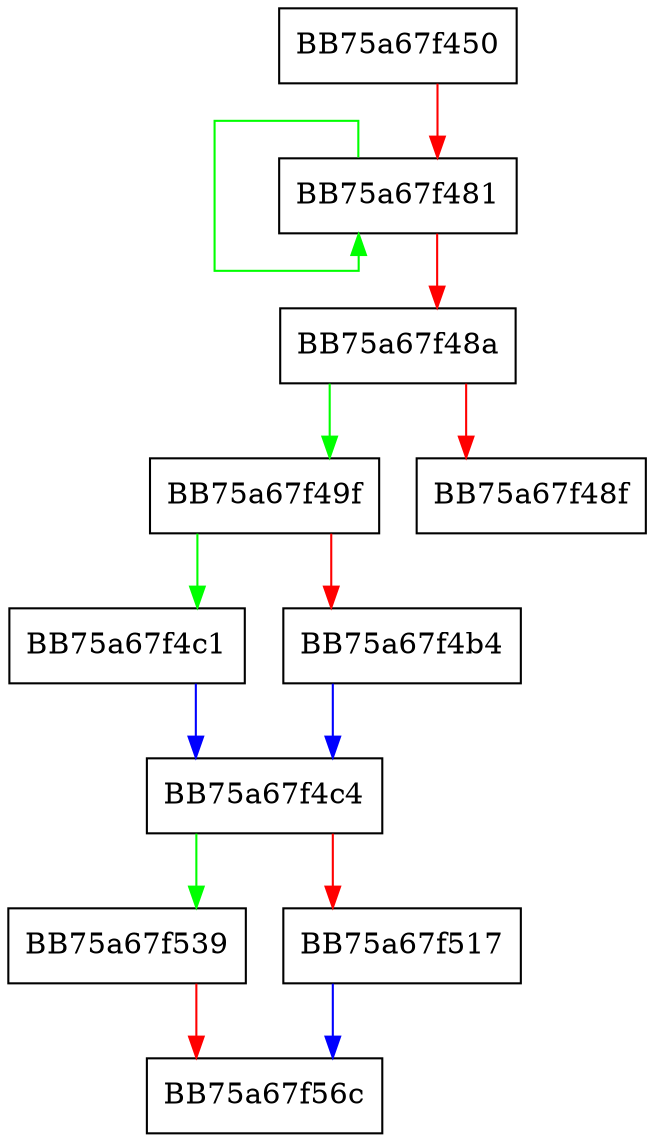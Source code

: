 digraph Base64Decode {
  node [shape="box"];
  graph [splines=ortho];
  BB75a67f450 -> BB75a67f481 [color="red"];
  BB75a67f481 -> BB75a67f481 [color="green"];
  BB75a67f481 -> BB75a67f48a [color="red"];
  BB75a67f48a -> BB75a67f49f [color="green"];
  BB75a67f48a -> BB75a67f48f [color="red"];
  BB75a67f49f -> BB75a67f4c1 [color="green"];
  BB75a67f49f -> BB75a67f4b4 [color="red"];
  BB75a67f4b4 -> BB75a67f4c4 [color="blue"];
  BB75a67f4c1 -> BB75a67f4c4 [color="blue"];
  BB75a67f4c4 -> BB75a67f539 [color="green"];
  BB75a67f4c4 -> BB75a67f517 [color="red"];
  BB75a67f517 -> BB75a67f56c [color="blue"];
  BB75a67f539 -> BB75a67f56c [color="red"];
}